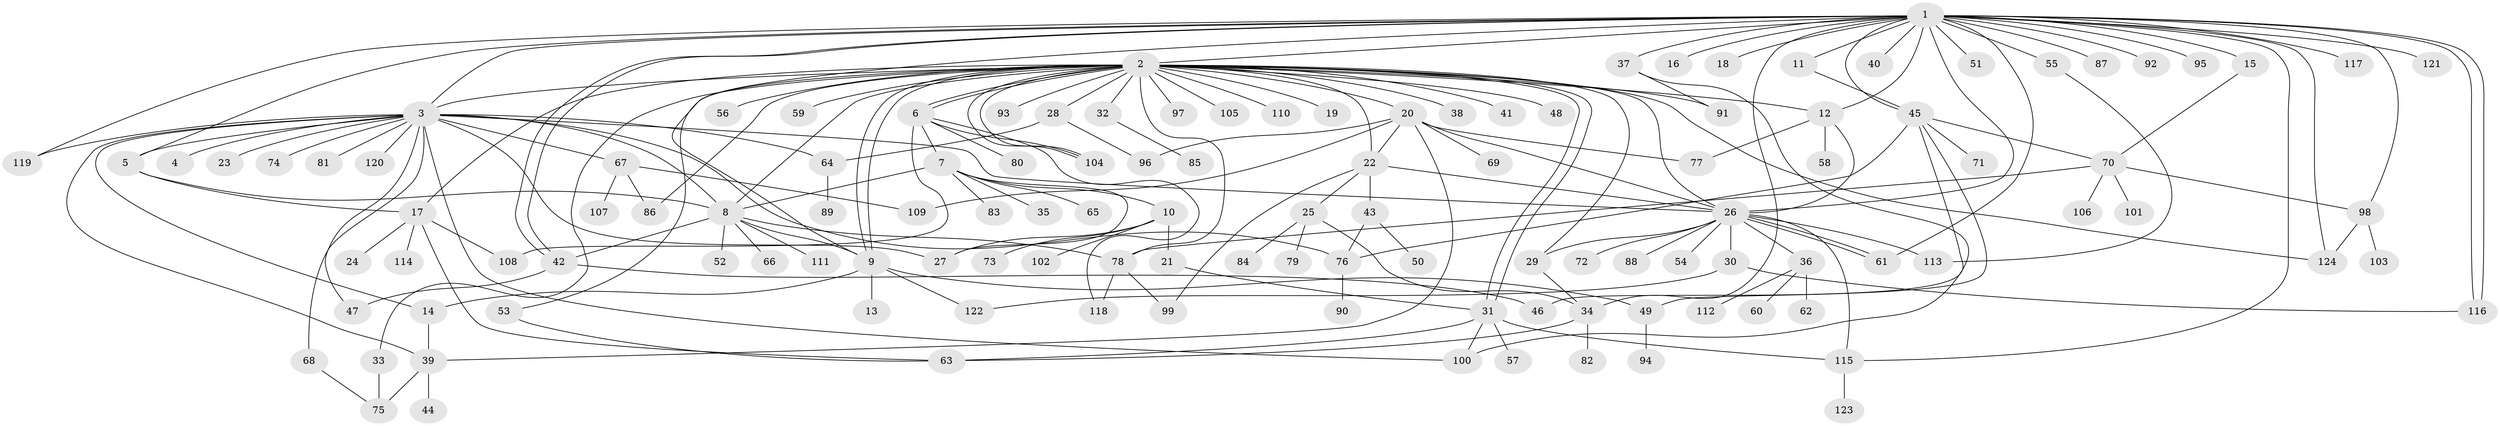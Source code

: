 // Generated by graph-tools (version 1.1) at 2025/11/02/27/25 16:11:10]
// undirected, 124 vertices, 191 edges
graph export_dot {
graph [start="1"]
  node [color=gray90,style=filled];
  1;
  2;
  3;
  4;
  5;
  6;
  7;
  8;
  9;
  10;
  11;
  12;
  13;
  14;
  15;
  16;
  17;
  18;
  19;
  20;
  21;
  22;
  23;
  24;
  25;
  26;
  27;
  28;
  29;
  30;
  31;
  32;
  33;
  34;
  35;
  36;
  37;
  38;
  39;
  40;
  41;
  42;
  43;
  44;
  45;
  46;
  47;
  48;
  49;
  50;
  51;
  52;
  53;
  54;
  55;
  56;
  57;
  58;
  59;
  60;
  61;
  62;
  63;
  64;
  65;
  66;
  67;
  68;
  69;
  70;
  71;
  72;
  73;
  74;
  75;
  76;
  77;
  78;
  79;
  80;
  81;
  82;
  83;
  84;
  85;
  86;
  87;
  88;
  89;
  90;
  91;
  92;
  93;
  94;
  95;
  96;
  97;
  98;
  99;
  100;
  101;
  102;
  103;
  104;
  105;
  106;
  107;
  108;
  109;
  110;
  111;
  112;
  113;
  114;
  115;
  116;
  117;
  118;
  119;
  120;
  121;
  122;
  123;
  124;
  1 -- 2;
  1 -- 3;
  1 -- 5;
  1 -- 9;
  1 -- 11;
  1 -- 12;
  1 -- 15;
  1 -- 16;
  1 -- 18;
  1 -- 26;
  1 -- 34;
  1 -- 37;
  1 -- 40;
  1 -- 42;
  1 -- 42;
  1 -- 45;
  1 -- 51;
  1 -- 55;
  1 -- 61;
  1 -- 87;
  1 -- 92;
  1 -- 95;
  1 -- 98;
  1 -- 115;
  1 -- 116;
  1 -- 116;
  1 -- 117;
  1 -- 119;
  1 -- 121;
  1 -- 124;
  2 -- 3;
  2 -- 6;
  2 -- 6;
  2 -- 8;
  2 -- 9;
  2 -- 9;
  2 -- 12;
  2 -- 17;
  2 -- 19;
  2 -- 20;
  2 -- 22;
  2 -- 26;
  2 -- 28;
  2 -- 29;
  2 -- 31;
  2 -- 31;
  2 -- 32;
  2 -- 33;
  2 -- 38;
  2 -- 41;
  2 -- 48;
  2 -- 53;
  2 -- 56;
  2 -- 59;
  2 -- 78;
  2 -- 86;
  2 -- 91;
  2 -- 93;
  2 -- 97;
  2 -- 104;
  2 -- 104;
  2 -- 105;
  2 -- 110;
  2 -- 124;
  3 -- 4;
  3 -- 5;
  3 -- 8;
  3 -- 14;
  3 -- 23;
  3 -- 26;
  3 -- 27;
  3 -- 39;
  3 -- 47;
  3 -- 64;
  3 -- 67;
  3 -- 68;
  3 -- 74;
  3 -- 76;
  3 -- 81;
  3 -- 100;
  3 -- 119;
  3 -- 120;
  5 -- 8;
  5 -- 17;
  6 -- 7;
  6 -- 80;
  6 -- 104;
  6 -- 108;
  6 -- 118;
  7 -- 8;
  7 -- 10;
  7 -- 27;
  7 -- 35;
  7 -- 65;
  7 -- 83;
  8 -- 9;
  8 -- 42;
  8 -- 52;
  8 -- 66;
  8 -- 78;
  8 -- 111;
  9 -- 13;
  9 -- 14;
  9 -- 49;
  9 -- 122;
  10 -- 21;
  10 -- 27;
  10 -- 73;
  10 -- 102;
  11 -- 45;
  12 -- 26;
  12 -- 58;
  12 -- 77;
  14 -- 39;
  15 -- 70;
  17 -- 24;
  17 -- 63;
  17 -- 108;
  17 -- 114;
  20 -- 22;
  20 -- 26;
  20 -- 39;
  20 -- 69;
  20 -- 77;
  20 -- 96;
  20 -- 109;
  21 -- 31;
  22 -- 25;
  22 -- 26;
  22 -- 43;
  22 -- 99;
  25 -- 34;
  25 -- 79;
  25 -- 84;
  26 -- 29;
  26 -- 30;
  26 -- 36;
  26 -- 54;
  26 -- 61;
  26 -- 61;
  26 -- 72;
  26 -- 88;
  26 -- 113;
  26 -- 115;
  28 -- 64;
  28 -- 96;
  29 -- 34;
  30 -- 116;
  30 -- 122;
  31 -- 57;
  31 -- 63;
  31 -- 100;
  31 -- 115;
  32 -- 85;
  33 -- 75;
  34 -- 63;
  34 -- 82;
  36 -- 60;
  36 -- 62;
  36 -- 112;
  37 -- 91;
  37 -- 100;
  39 -- 44;
  39 -- 75;
  42 -- 46;
  42 -- 47;
  43 -- 50;
  43 -- 76;
  45 -- 46;
  45 -- 49;
  45 -- 70;
  45 -- 71;
  45 -- 76;
  49 -- 94;
  53 -- 63;
  55 -- 113;
  64 -- 89;
  67 -- 86;
  67 -- 107;
  67 -- 109;
  68 -- 75;
  70 -- 78;
  70 -- 98;
  70 -- 101;
  70 -- 106;
  76 -- 90;
  78 -- 99;
  78 -- 118;
  98 -- 103;
  98 -- 124;
  115 -- 123;
}
